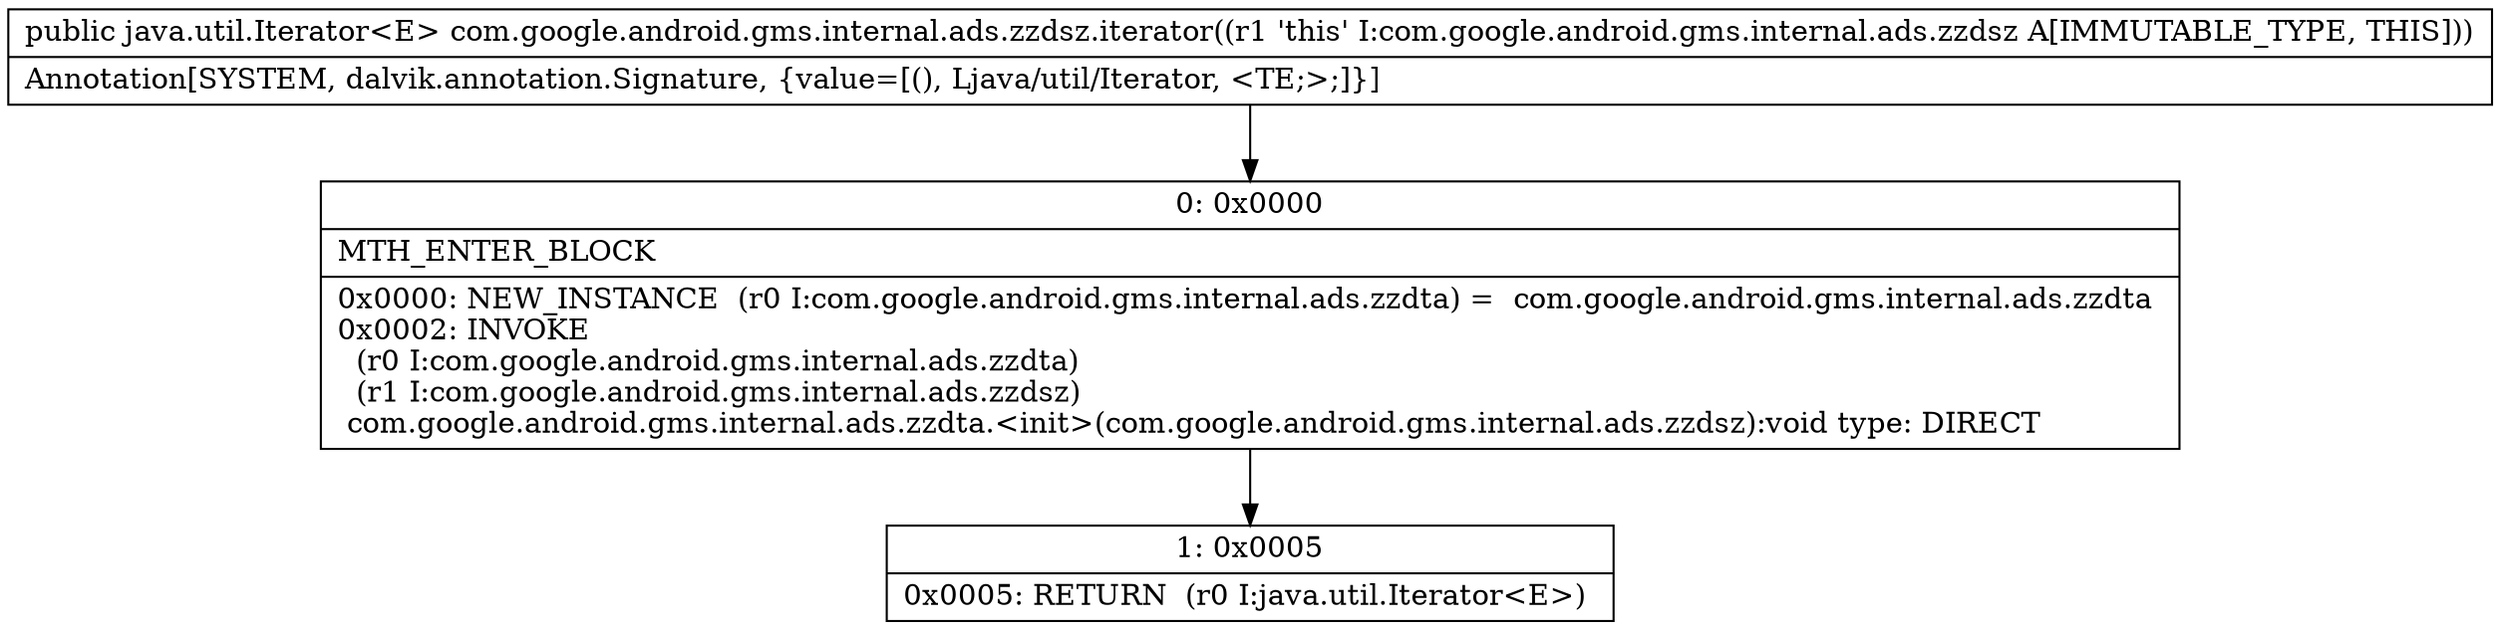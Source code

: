 digraph "CFG forcom.google.android.gms.internal.ads.zzdsz.iterator()Ljava\/util\/Iterator;" {
Node_0 [shape=record,label="{0\:\ 0x0000|MTH_ENTER_BLOCK\l|0x0000: NEW_INSTANCE  (r0 I:com.google.android.gms.internal.ads.zzdta) =  com.google.android.gms.internal.ads.zzdta \l0x0002: INVOKE  \l  (r0 I:com.google.android.gms.internal.ads.zzdta)\l  (r1 I:com.google.android.gms.internal.ads.zzdsz)\l com.google.android.gms.internal.ads.zzdta.\<init\>(com.google.android.gms.internal.ads.zzdsz):void type: DIRECT \l}"];
Node_1 [shape=record,label="{1\:\ 0x0005|0x0005: RETURN  (r0 I:java.util.Iterator\<E\>) \l}"];
MethodNode[shape=record,label="{public java.util.Iterator\<E\> com.google.android.gms.internal.ads.zzdsz.iterator((r1 'this' I:com.google.android.gms.internal.ads.zzdsz A[IMMUTABLE_TYPE, THIS]))  | Annotation[SYSTEM, dalvik.annotation.Signature, \{value=[(), Ljava\/util\/Iterator, \<TE;\>;]\}]\l}"];
MethodNode -> Node_0;
Node_0 -> Node_1;
}

